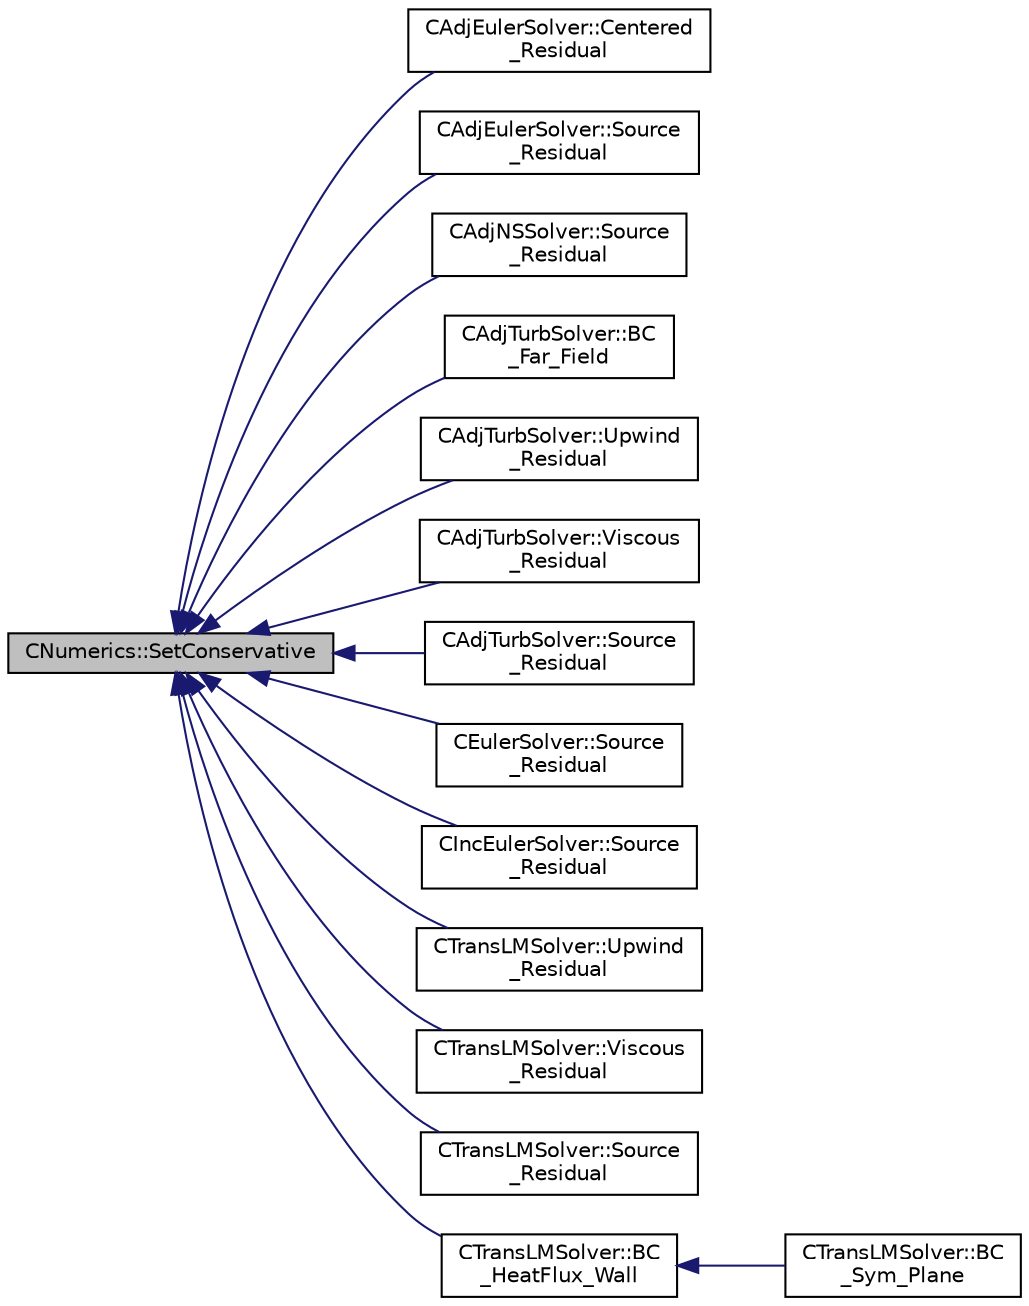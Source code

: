 digraph "CNumerics::SetConservative"
{
  edge [fontname="Helvetica",fontsize="10",labelfontname="Helvetica",labelfontsize="10"];
  node [fontname="Helvetica",fontsize="10",shape=record];
  rankdir="LR";
  Node368 [label="CNumerics::SetConservative",height=0.2,width=0.4,color="black", fillcolor="grey75", style="filled", fontcolor="black"];
  Node368 -> Node369 [dir="back",color="midnightblue",fontsize="10",style="solid",fontname="Helvetica"];
  Node369 [label="CAdjEulerSolver::Centered\l_Residual",height=0.2,width=0.4,color="black", fillcolor="white", style="filled",URL="$class_c_adj_euler_solver.html#ac56fe0a4cf0b8df7730fab2eea3344ff",tooltip="Compute the spatial integration using a centered scheme for the adjoint equations. "];
  Node368 -> Node370 [dir="back",color="midnightblue",fontsize="10",style="solid",fontname="Helvetica"];
  Node370 [label="CAdjEulerSolver::Source\l_Residual",height=0.2,width=0.4,color="black", fillcolor="white", style="filled",URL="$class_c_adj_euler_solver.html#a7f84ce73b97f6944598308b63ac3c7b1",tooltip="Source term integration. "];
  Node368 -> Node371 [dir="back",color="midnightblue",fontsize="10",style="solid",fontname="Helvetica"];
  Node371 [label="CAdjNSSolver::Source\l_Residual",height=0.2,width=0.4,color="black", fillcolor="white", style="filled",URL="$class_c_adj_n_s_solver.html#af2cb5ceadb98384f7504b6f7c6e6840c",tooltip="Source term computation. "];
  Node368 -> Node372 [dir="back",color="midnightblue",fontsize="10",style="solid",fontname="Helvetica"];
  Node372 [label="CAdjTurbSolver::BC\l_Far_Field",height=0.2,width=0.4,color="black", fillcolor="white", style="filled",URL="$class_c_adj_turb_solver.html#addd84c04f6899df8bc0a99748e3235ab",tooltip="Impose the boundary condition to the far field using characteristics. "];
  Node368 -> Node373 [dir="back",color="midnightblue",fontsize="10",style="solid",fontname="Helvetica"];
  Node373 [label="CAdjTurbSolver::Upwind\l_Residual",height=0.2,width=0.4,color="black", fillcolor="white", style="filled",URL="$class_c_adj_turb_solver.html#ad7f35bfeec670ed4357083ecdada59f5",tooltip="Compute the spatial integration using a upwind scheme. "];
  Node368 -> Node374 [dir="back",color="midnightblue",fontsize="10",style="solid",fontname="Helvetica"];
  Node374 [label="CAdjTurbSolver::Viscous\l_Residual",height=0.2,width=0.4,color="black", fillcolor="white", style="filled",URL="$class_c_adj_turb_solver.html#a70a725062ef93315581ef9394250287b",tooltip="Compute the viscous residuals for the turbulent adjoint equation. "];
  Node368 -> Node375 [dir="back",color="midnightblue",fontsize="10",style="solid",fontname="Helvetica"];
  Node375 [label="CAdjTurbSolver::Source\l_Residual",height=0.2,width=0.4,color="black", fillcolor="white", style="filled",URL="$class_c_adj_turb_solver.html#a4747f82b90660beb3b54cb04a3b5a9ef",tooltip="Source term computation. "];
  Node368 -> Node376 [dir="back",color="midnightblue",fontsize="10",style="solid",fontname="Helvetica"];
  Node376 [label="CEulerSolver::Source\l_Residual",height=0.2,width=0.4,color="black", fillcolor="white", style="filled",URL="$class_c_euler_solver.html#ae3c06e120f438249757199a3aa9d7c0b",tooltip="Source term integration. "];
  Node368 -> Node377 [dir="back",color="midnightblue",fontsize="10",style="solid",fontname="Helvetica"];
  Node377 [label="CIncEulerSolver::Source\l_Residual",height=0.2,width=0.4,color="black", fillcolor="white", style="filled",URL="$class_c_inc_euler_solver.html#aaa52f2305bb8f93d51fd0910c1ddeec9",tooltip="Source term integration. "];
  Node368 -> Node378 [dir="back",color="midnightblue",fontsize="10",style="solid",fontname="Helvetica"];
  Node378 [label="CTransLMSolver::Upwind\l_Residual",height=0.2,width=0.4,color="black", fillcolor="white", style="filled",URL="$class_c_trans_l_m_solver.html#a4e77c76f579952f33c3bb16d9b8371c0",tooltip="Compute the spatial integration using a upwind scheme. "];
  Node368 -> Node379 [dir="back",color="midnightblue",fontsize="10",style="solid",fontname="Helvetica"];
  Node379 [label="CTransLMSolver::Viscous\l_Residual",height=0.2,width=0.4,color="black", fillcolor="white", style="filled",URL="$class_c_trans_l_m_solver.html#aad0850065817447ecce8752ce29683cf",tooltip="Compute the viscous residuals for the turbulent equation. "];
  Node368 -> Node380 [dir="back",color="midnightblue",fontsize="10",style="solid",fontname="Helvetica"];
  Node380 [label="CTransLMSolver::Source\l_Residual",height=0.2,width=0.4,color="black", fillcolor="white", style="filled",URL="$class_c_trans_l_m_solver.html#a4e8cc97ad3a16eb277b4fe249666d0b9",tooltip="Source term computation. "];
  Node368 -> Node381 [dir="back",color="midnightblue",fontsize="10",style="solid",fontname="Helvetica"];
  Node381 [label="CTransLMSolver::BC\l_HeatFlux_Wall",height=0.2,width=0.4,color="black", fillcolor="white", style="filled",URL="$class_c_trans_l_m_solver.html#a0e999dfffce48c1513effbbe7cf348be",tooltip="Impose the Navier-Stokes wall boundary condition. "];
  Node381 -> Node382 [dir="back",color="midnightblue",fontsize="10",style="solid",fontname="Helvetica"];
  Node382 [label="CTransLMSolver::BC\l_Sym_Plane",height=0.2,width=0.4,color="black", fillcolor="white", style="filled",URL="$class_c_trans_l_m_solver.html#a306459393b26c40177fe9a86473ce030",tooltip="Impose the symmetry condition. "];
}
